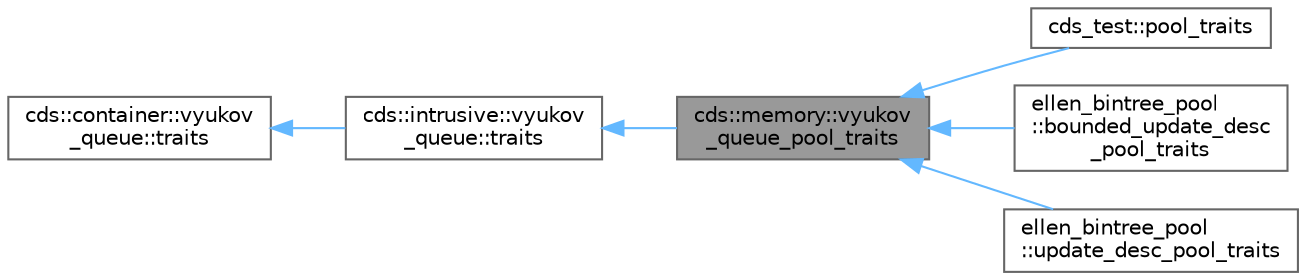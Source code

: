 digraph "cds::memory::vyukov_queue_pool_traits"
{
 // LATEX_PDF_SIZE
  bgcolor="transparent";
  edge [fontname=Helvetica,fontsize=10,labelfontname=Helvetica,labelfontsize=10];
  node [fontname=Helvetica,fontsize=10,shape=box,height=0.2,width=0.4];
  rankdir="LR";
  Node1 [id="Node000001",label="cds::memory::vyukov\l_queue_pool_traits",height=0.2,width=0.4,color="gray40", fillcolor="grey60", style="filled", fontcolor="black",tooltip="vyukov_queue_pool traits"];
  Node2 -> Node1 [id="edge6_Node000001_Node000002",dir="back",color="steelblue1",style="solid",tooltip=" "];
  Node2 [id="Node000002",label="cds::intrusive::vyukov\l_queue::traits",height=0.2,width=0.4,color="gray40", fillcolor="white", style="filled",URL="$structcds_1_1intrusive_1_1vyukov__queue_1_1traits.html",tooltip="VyukovMPMCCycleQueue traits"];
  Node3 -> Node2 [id="edge7_Node000002_Node000003",dir="back",color="steelblue1",style="solid",tooltip=" "];
  Node3 [id="Node000003",label="cds::container::vyukov\l_queue::traits",height=0.2,width=0.4,color="gray40", fillcolor="white", style="filled",URL="$structcds_1_1container_1_1vyukov__queue_1_1traits.html",tooltip="VyukovMPMCCycleQueue default traits"];
  Node1 -> Node4 [id="edge8_Node000001_Node000004",dir="back",color="steelblue1",style="solid",tooltip=" "];
  Node4 [id="Node000004",label="cds_test::pool_traits",height=0.2,width=0.4,color="gray40", fillcolor="white", style="filled",URL="$structcds__test_1_1pool__traits.html",tooltip=" "];
  Node1 -> Node5 [id="edge9_Node000001_Node000005",dir="back",color="steelblue1",style="solid",tooltip=" "];
  Node5 [id="Node000005",label="ellen_bintree_pool\l::bounded_update_desc\l_pool_traits",height=0.2,width=0.4,color="gray40", fillcolor="white", style="filled",URL="$structellen__bintree__pool_1_1bounded__update__desc__pool__traits.html",tooltip=" "];
  Node1 -> Node6 [id="edge10_Node000001_Node000006",dir="back",color="steelblue1",style="solid",tooltip=" "];
  Node6 [id="Node000006",label="ellen_bintree_pool\l::update_desc_pool_traits",height=0.2,width=0.4,color="gray40", fillcolor="white", style="filled",URL="$structellen__bintree__pool_1_1update__desc__pool__traits.html",tooltip=" "];
}
